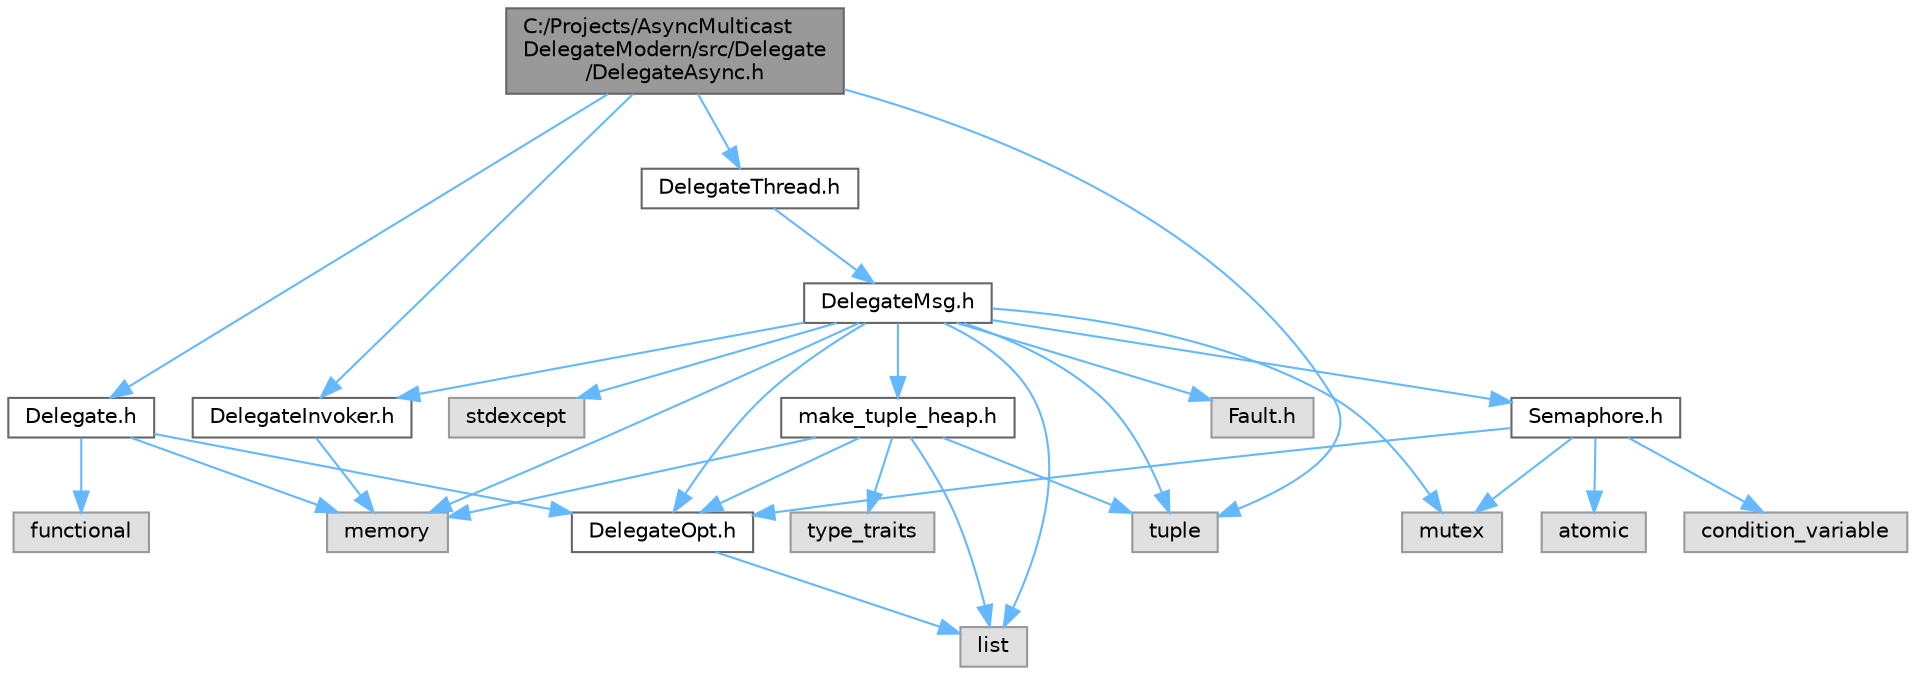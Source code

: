 digraph "C:/Projects/AsyncMulticastDelegateModern/src/Delegate/DelegateAsync.h"
{
 // LATEX_PDF_SIZE
  bgcolor="transparent";
  edge [fontname=Helvetica,fontsize=10,labelfontname=Helvetica,labelfontsize=10];
  node [fontname=Helvetica,fontsize=10,shape=box,height=0.2,width=0.4];
  Node1 [id="Node000001",label="C:/Projects/AsyncMulticast\lDelegateModern/src/Delegate\l/DelegateAsync.h",height=0.2,width=0.4,color="gray40", fillcolor="grey60", style="filled", fontcolor="black",tooltip=" "];
  Node1 -> Node2 [id="edge30_Node000001_Node000002",color="steelblue1",style="solid",tooltip=" "];
  Node2 [id="Node000002",label="Delegate.h",height=0.2,width=0.4,color="grey40", fillcolor="white", style="filled",URL="$_delegate_8h.html",tooltip="Delegate series of classes are used to invoke a function synchronously."];
  Node2 -> Node3 [id="edge31_Node000002_Node000003",color="steelblue1",style="solid",tooltip=" "];
  Node3 [id="Node000003",label="functional",height=0.2,width=0.4,color="grey60", fillcolor="#E0E0E0", style="filled",tooltip=" "];
  Node2 -> Node4 [id="edge32_Node000002_Node000004",color="steelblue1",style="solid",tooltip=" "];
  Node4 [id="Node000004",label="memory",height=0.2,width=0.4,color="grey60", fillcolor="#E0E0E0", style="filled",tooltip=" "];
  Node2 -> Node5 [id="edge33_Node000002_Node000005",color="steelblue1",style="solid",tooltip=" "];
  Node5 [id="Node000005",label="DelegateOpt.h",height=0.2,width=0.4,color="grey40", fillcolor="white", style="filled",URL="$_delegate_opt_8h.html",tooltip=" "];
  Node5 -> Node6 [id="edge34_Node000005_Node000006",color="steelblue1",style="solid",tooltip=" "];
  Node6 [id="Node000006",label="list",height=0.2,width=0.4,color="grey60", fillcolor="#E0E0E0", style="filled",tooltip=" "];
  Node1 -> Node7 [id="edge35_Node000001_Node000007",color="steelblue1",style="solid",tooltip=" "];
  Node7 [id="Node000007",label="DelegateThread.h",height=0.2,width=0.4,color="grey40", fillcolor="white", style="filled",URL="$_delegate_thread_8h.html",tooltip=" "];
  Node7 -> Node8 [id="edge36_Node000007_Node000008",color="steelblue1",style="solid",tooltip=" "];
  Node8 [id="Node000008",label="DelegateMsg.h",height=0.2,width=0.4,color="grey40", fillcolor="white", style="filled",URL="$_delegate_msg_8h.html",tooltip=" "];
  Node8 -> Node9 [id="edge37_Node000008_Node000009",color="steelblue1",style="solid",tooltip=" "];
  Node9 [id="Node000009",label="Fault.h",height=0.2,width=0.4,color="grey60", fillcolor="#E0E0E0", style="filled",tooltip=" "];
  Node8 -> Node10 [id="edge38_Node000008_Node000010",color="steelblue1",style="solid",tooltip=" "];
  Node10 [id="Node000010",label="DelegateInvoker.h",height=0.2,width=0.4,color="grey40", fillcolor="white", style="filled",URL="$_delegate_invoker_8h.html",tooltip=" "];
  Node10 -> Node4 [id="edge39_Node000010_Node000004",color="steelblue1",style="solid",tooltip=" "];
  Node8 -> Node5 [id="edge40_Node000008_Node000005",color="steelblue1",style="solid",tooltip=" "];
  Node8 -> Node11 [id="edge41_Node000008_Node000011",color="steelblue1",style="solid",tooltip=" "];
  Node11 [id="Node000011",label="Semaphore.h",height=0.2,width=0.4,color="grey40", fillcolor="white", style="filled",URL="$_semaphore_8h.html",tooltip=" "];
  Node11 -> Node5 [id="edge42_Node000011_Node000005",color="steelblue1",style="solid",tooltip=" "];
  Node11 -> Node12 [id="edge43_Node000011_Node000012",color="steelblue1",style="solid",tooltip=" "];
  Node12 [id="Node000012",label="condition_variable",height=0.2,width=0.4,color="grey60", fillcolor="#E0E0E0", style="filled",tooltip=" "];
  Node11 -> Node13 [id="edge44_Node000011_Node000013",color="steelblue1",style="solid",tooltip=" "];
  Node13 [id="Node000013",label="mutex",height=0.2,width=0.4,color="grey60", fillcolor="#E0E0E0", style="filled",tooltip=" "];
  Node11 -> Node14 [id="edge45_Node000011_Node000014",color="steelblue1",style="solid",tooltip=" "];
  Node14 [id="Node000014",label="atomic",height=0.2,width=0.4,color="grey60", fillcolor="#E0E0E0", style="filled",tooltip=" "];
  Node8 -> Node15 [id="edge46_Node000008_Node000015",color="steelblue1",style="solid",tooltip=" "];
  Node15 [id="Node000015",label="make_tuple_heap.h",height=0.2,width=0.4,color="grey40", fillcolor="white", style="filled",URL="$make__tuple__heap_8h.html",tooltip=" "];
  Node15 -> Node16 [id="edge47_Node000015_Node000016",color="steelblue1",style="solid",tooltip=" "];
  Node16 [id="Node000016",label="tuple",height=0.2,width=0.4,color="grey60", fillcolor="#E0E0E0", style="filled",tooltip=" "];
  Node15 -> Node6 [id="edge48_Node000015_Node000006",color="steelblue1",style="solid",tooltip=" "];
  Node15 -> Node4 [id="edge49_Node000015_Node000004",color="steelblue1",style="solid",tooltip=" "];
  Node15 -> Node17 [id="edge50_Node000015_Node000017",color="steelblue1",style="solid",tooltip=" "];
  Node17 [id="Node000017",label="type_traits",height=0.2,width=0.4,color="grey60", fillcolor="#E0E0E0", style="filled",tooltip=" "];
  Node15 -> Node5 [id="edge51_Node000015_Node000005",color="steelblue1",style="solid",tooltip=" "];
  Node8 -> Node16 [id="edge52_Node000008_Node000016",color="steelblue1",style="solid",tooltip=" "];
  Node8 -> Node6 [id="edge53_Node000008_Node000006",color="steelblue1",style="solid",tooltip=" "];
  Node8 -> Node4 [id="edge54_Node000008_Node000004",color="steelblue1",style="solid",tooltip=" "];
  Node8 -> Node13 [id="edge55_Node000008_Node000013",color="steelblue1",style="solid",tooltip=" "];
  Node8 -> Node18 [id="edge56_Node000008_Node000018",color="steelblue1",style="solid",tooltip=" "];
  Node18 [id="Node000018",label="stdexcept",height=0.2,width=0.4,color="grey60", fillcolor="#E0E0E0", style="filled",tooltip=" "];
  Node1 -> Node10 [id="edge57_Node000001_Node000010",color="steelblue1",style="solid",tooltip=" "];
  Node1 -> Node16 [id="edge58_Node000001_Node000016",color="steelblue1",style="solid",tooltip=" "];
}
